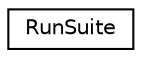digraph G
{
  edge [fontname="Helvetica",fontsize="10",labelfontname="Helvetica",labelfontsize="10"];
  node [fontname="Helvetica",fontsize="10",shape=record];
  rankdir="LR";
  Node1 [label="RunSuite",height=0.2,width=0.4,color="black", fillcolor="white", style="filled",URL="$structRunSuite.html"];
}
